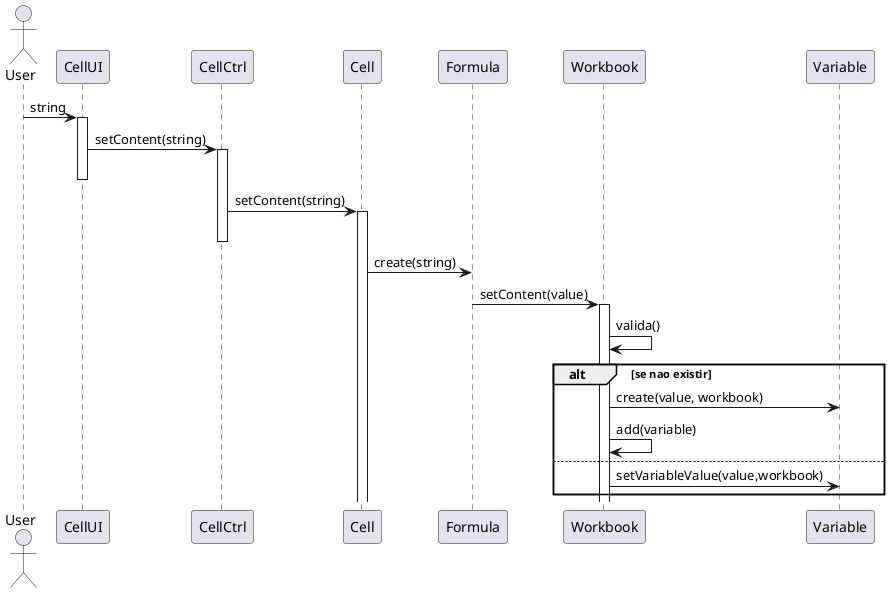 @startuml doc-files/draft_macros_02_01.png
 actor User
 participant "CellUI" as UI
 participant "CellCtrl" as ctrl
 participant "Cell" as cell
 participant "Formula" as Formula
 participant "Workbook" as Workbook
 participant "Variable" as Variable


User -> UI : string
activate UI
UI -> ctrl : setContent(string)
activate ctrl
deactivate UI

ctrl -> cell : setContent(string)
activate cell
deactivate ctrl
cell->Formula : create(string)
Formula->Workbook : setContent(value)
activate Workbook
Workbook->Workbook : valida()
alt se nao existir
Workbook->Variable : create(value, workbook)
   Workbook -> Workbook : add(variable)
else
Workbook -> Variable : setVariableValue(value,workbook)
end

@enduml